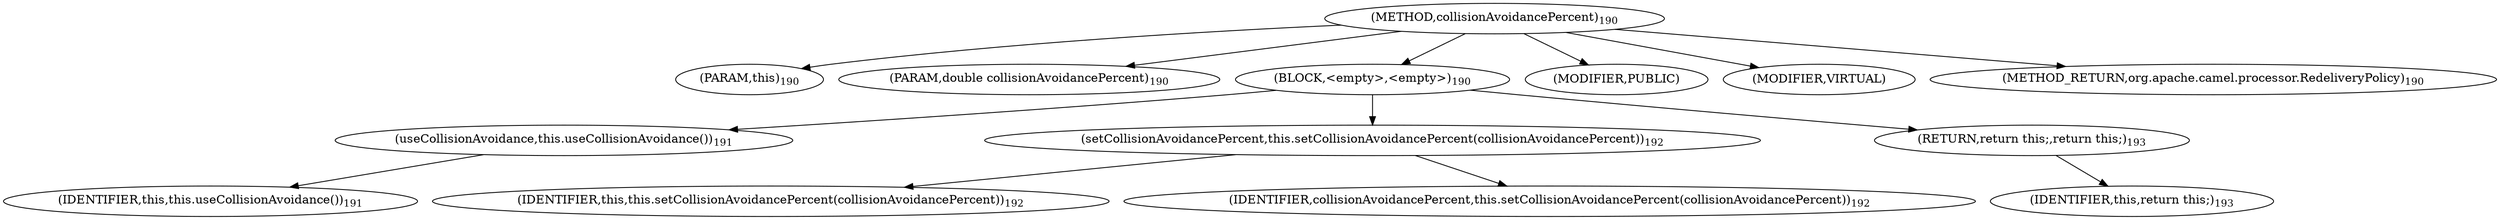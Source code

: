 digraph "collisionAvoidancePercent" {  
"390" [label = <(METHOD,collisionAvoidancePercent)<SUB>190</SUB>> ]
"27" [label = <(PARAM,this)<SUB>190</SUB>> ]
"391" [label = <(PARAM,double collisionAvoidancePercent)<SUB>190</SUB>> ]
"392" [label = <(BLOCK,&lt;empty&gt;,&lt;empty&gt;)<SUB>190</SUB>> ]
"393" [label = <(useCollisionAvoidance,this.useCollisionAvoidance())<SUB>191</SUB>> ]
"26" [label = <(IDENTIFIER,this,this.useCollisionAvoidance())<SUB>191</SUB>> ]
"394" [label = <(setCollisionAvoidancePercent,this.setCollisionAvoidancePercent(collisionAvoidancePercent))<SUB>192</SUB>> ]
"28" [label = <(IDENTIFIER,this,this.setCollisionAvoidancePercent(collisionAvoidancePercent))<SUB>192</SUB>> ]
"395" [label = <(IDENTIFIER,collisionAvoidancePercent,this.setCollisionAvoidancePercent(collisionAvoidancePercent))<SUB>192</SUB>> ]
"396" [label = <(RETURN,return this;,return this;)<SUB>193</SUB>> ]
"29" [label = <(IDENTIFIER,this,return this;)<SUB>193</SUB>> ]
"397" [label = <(MODIFIER,PUBLIC)> ]
"398" [label = <(MODIFIER,VIRTUAL)> ]
"399" [label = <(METHOD_RETURN,org.apache.camel.processor.RedeliveryPolicy)<SUB>190</SUB>> ]
  "390" -> "27" 
  "390" -> "391" 
  "390" -> "392" 
  "390" -> "397" 
  "390" -> "398" 
  "390" -> "399" 
  "392" -> "393" 
  "392" -> "394" 
  "392" -> "396" 
  "393" -> "26" 
  "394" -> "28" 
  "394" -> "395" 
  "396" -> "29" 
}
